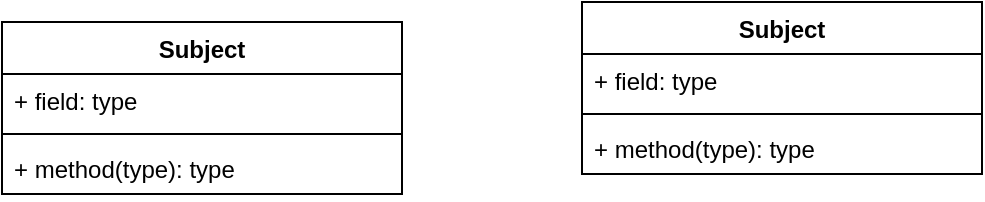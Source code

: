 <mxfile version="12.9.7" type="github">
  <diagram id="s2Hc1qfWq5hWeSCxf7I0" name="Page-1">
    <mxGraphModel dx="1336" dy="737" grid="1" gridSize="10" guides="1" tooltips="1" connect="1" arrows="1" fold="1" page="1" pageScale="1" pageWidth="1920" pageHeight="1200" math="0" shadow="0">
      <root>
        <mxCell id="0" />
        <mxCell id="1" parent="0" />
        <mxCell id="AkpZeuar8p1ZmMfqTwiX-5" value="Subject" style="swimlane;fontStyle=1;align=center;verticalAlign=top;childLayout=stackLayout;horizontal=1;startSize=26;horizontalStack=0;resizeParent=1;resizeParentMax=0;resizeLast=0;collapsible=1;marginBottom=0;" vertex="1" parent="1">
          <mxGeometry x="1080" y="150" width="200" height="86" as="geometry" />
        </mxCell>
        <mxCell id="AkpZeuar8p1ZmMfqTwiX-6" value="+ field: type" style="text;strokeColor=none;fillColor=none;align=left;verticalAlign=top;spacingLeft=4;spacingRight=4;overflow=hidden;rotatable=0;points=[[0,0.5],[1,0.5]];portConstraint=eastwest;" vertex="1" parent="AkpZeuar8p1ZmMfqTwiX-5">
          <mxGeometry y="26" width="200" height="26" as="geometry" />
        </mxCell>
        <mxCell id="AkpZeuar8p1ZmMfqTwiX-7" value="" style="line;strokeWidth=1;fillColor=none;align=left;verticalAlign=middle;spacingTop=-1;spacingLeft=3;spacingRight=3;rotatable=0;labelPosition=right;points=[];portConstraint=eastwest;" vertex="1" parent="AkpZeuar8p1ZmMfqTwiX-5">
          <mxGeometry y="52" width="200" height="8" as="geometry" />
        </mxCell>
        <mxCell id="AkpZeuar8p1ZmMfqTwiX-8" value="+ method(type): type" style="text;strokeColor=none;fillColor=none;align=left;verticalAlign=top;spacingLeft=4;spacingRight=4;overflow=hidden;rotatable=0;points=[[0,0.5],[1,0.5]];portConstraint=eastwest;" vertex="1" parent="AkpZeuar8p1ZmMfqTwiX-5">
          <mxGeometry y="60" width="200" height="26" as="geometry" />
        </mxCell>
        <mxCell id="AkpZeuar8p1ZmMfqTwiX-1" value="Subject" style="swimlane;fontStyle=1;align=center;verticalAlign=top;childLayout=stackLayout;horizontal=1;startSize=26;horizontalStack=0;resizeParent=1;resizeParentMax=0;resizeLast=0;collapsible=1;marginBottom=0;" vertex="1" parent="1">
          <mxGeometry x="790" y="160" width="200" height="86" as="geometry" />
        </mxCell>
        <mxCell id="AkpZeuar8p1ZmMfqTwiX-2" value="+ field: type" style="text;strokeColor=none;fillColor=none;align=left;verticalAlign=top;spacingLeft=4;spacingRight=4;overflow=hidden;rotatable=0;points=[[0,0.5],[1,0.5]];portConstraint=eastwest;" vertex="1" parent="AkpZeuar8p1ZmMfqTwiX-1">
          <mxGeometry y="26" width="200" height="26" as="geometry" />
        </mxCell>
        <mxCell id="AkpZeuar8p1ZmMfqTwiX-3" value="" style="line;strokeWidth=1;fillColor=none;align=left;verticalAlign=middle;spacingTop=-1;spacingLeft=3;spacingRight=3;rotatable=0;labelPosition=right;points=[];portConstraint=eastwest;" vertex="1" parent="AkpZeuar8p1ZmMfqTwiX-1">
          <mxGeometry y="52" width="200" height="8" as="geometry" />
        </mxCell>
        <mxCell id="AkpZeuar8p1ZmMfqTwiX-4" value="+ method(type): type" style="text;strokeColor=none;fillColor=none;align=left;verticalAlign=top;spacingLeft=4;spacingRight=4;overflow=hidden;rotatable=0;points=[[0,0.5],[1,0.5]];portConstraint=eastwest;" vertex="1" parent="AkpZeuar8p1ZmMfqTwiX-1">
          <mxGeometry y="60" width="200" height="26" as="geometry" />
        </mxCell>
      </root>
    </mxGraphModel>
  </diagram>
</mxfile>
